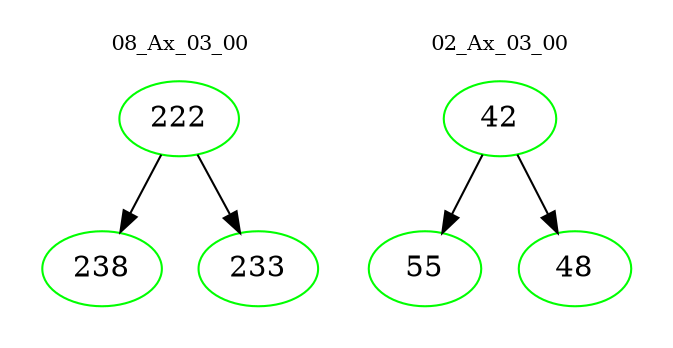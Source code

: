 digraph{
subgraph cluster_0 {
color = white
label = "08_Ax_03_00";
fontsize=10;
T0_222 [label="222", color="green"]
T0_222 -> T0_238 [color="black"]
T0_238 [label="238", color="green"]
T0_222 -> T0_233 [color="black"]
T0_233 [label="233", color="green"]
}
subgraph cluster_1 {
color = white
label = "02_Ax_03_00";
fontsize=10;
T1_42 [label="42", color="green"]
T1_42 -> T1_55 [color="black"]
T1_55 [label="55", color="green"]
T1_42 -> T1_48 [color="black"]
T1_48 [label="48", color="green"]
}
}
